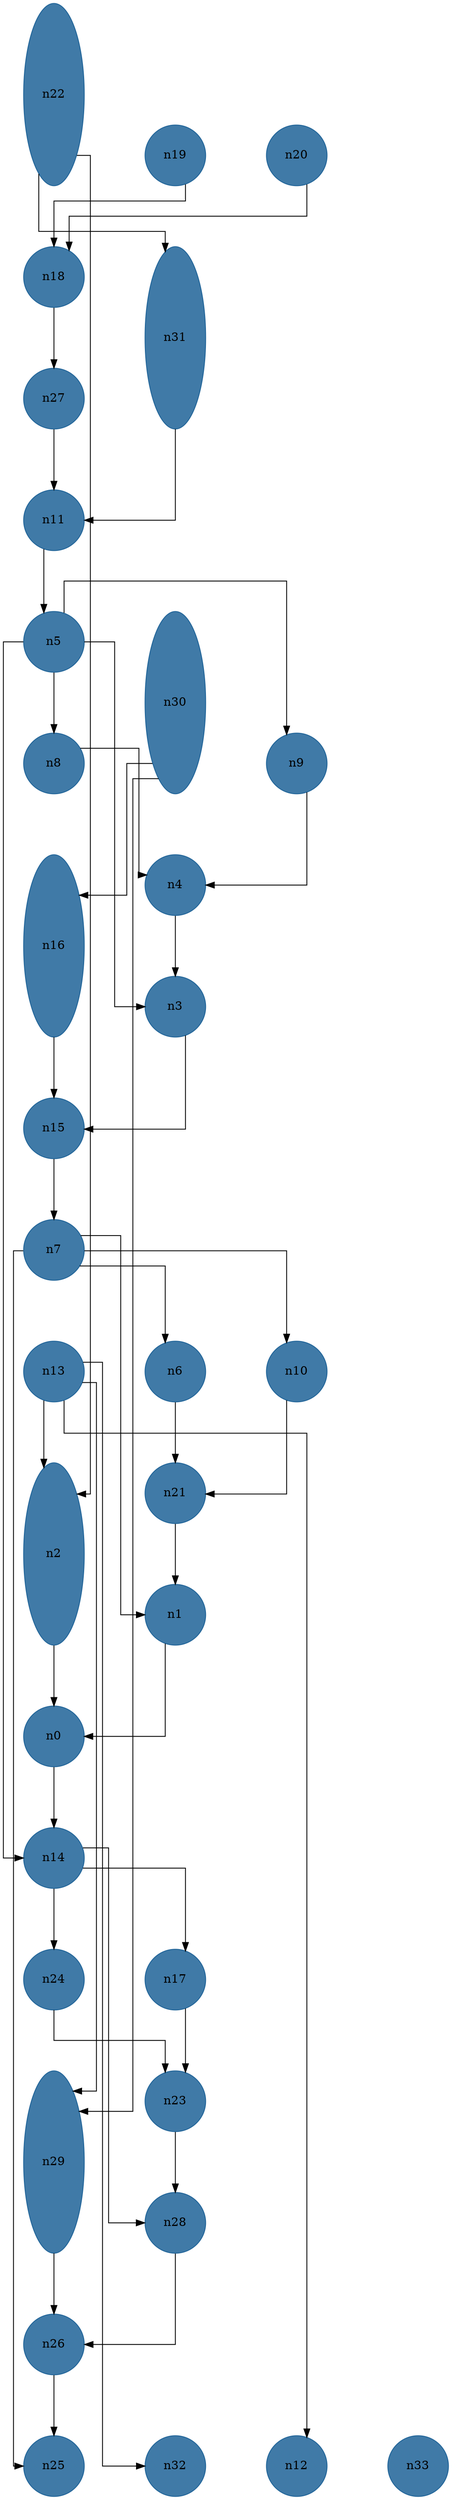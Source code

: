 //do not use DOT to generate pdf use NEATO or FDP
digraph{
layout="neato";
splines="ortho";
n22[shape="ellipse", style="filled", color="#004E8ABF", pos="0,41!", height="3", width="1"];
n22 -> n2;
n22 -> n31;
n19[shape="ellipse", style="filled", color="#004E8ABF", pos="2,40!", height="1", width="1"];
n19 -> n18;
n20[shape="ellipse", style="filled", color="#004E8ABF", pos="4,40!", height="1", width="1"];
n20 -> n18;
n18[shape="ellipse", style="filled", color="#004E8ABF", pos="0,38!", height="1", width="1"];
n18 -> n27;
n31[shape="ellipse", style="filled", color="#004E8ABF", pos="2,37!", height="3", width="1"];
n31 -> n11;
n27[shape="ellipse", style="filled", color="#004E8ABF", pos="0,36!", height="1", width="1"];
n27 -> n11;
n11[shape="ellipse", style="filled", color="#004E8ABF", pos="0,34!", height="1", width="1"];
n11 -> n5;
n5[shape="ellipse", style="filled", color="#004E8ABF", pos="0,32!", height="1", width="1"];
n5 -> n14;
n5 -> n3;
n5 -> n8;
n5 -> n9;
n30[shape="ellipse", style="filled", color="#004E8ABF", pos="2,31!", height="3", width="1"];
n30 -> n16;
n30 -> n29;
n8[shape="ellipse", style="filled", color="#004E8ABF", pos="0,30!", height="1", width="1"];
n8 -> n4;
n9[shape="ellipse", style="filled", color="#004E8ABF", pos="4,30!", height="1", width="1"];
n9 -> n4;
n16[shape="ellipse", style="filled", color="#004E8ABF", pos="0,27!", height="3", width="1"];
n16 -> n15;
n4[shape="ellipse", style="filled", color="#004E8ABF", pos="2,28!", height="1", width="1"];
n4 -> n3;
n3[shape="ellipse", style="filled", color="#004E8ABF", pos="2,26!", height="1", width="1"];
n3 -> n15;
n15[shape="ellipse", style="filled", color="#004E8ABF", pos="0,24!", height="1", width="1"];
n15 -> n7;
n7[shape="ellipse", style="filled", color="#004E8ABF", pos="0,22!", height="1", width="1"];
n7 -> n25;
n7 -> n1;
n7 -> n6;
n7 -> n10;
n13[shape="ellipse", style="filled", color="#004E8ABF", pos="0,20!", height="1", width="1"];
n13 -> n2;
n13 -> n29;
n13 -> n32;
n13 -> n12;
n6[shape="ellipse", style="filled", color="#004E8ABF", pos="2,20!", height="1", width="1"];
n6 -> n21;
n10[shape="ellipse", style="filled", color="#004E8ABF", pos="4,20!", height="1", width="1"];
n10 -> n21;
n2[shape="ellipse", style="filled", color="#004E8ABF", pos="0,17!", height="3", width="1"];
n2 -> n0;
n21[shape="ellipse", style="filled", color="#004E8ABF", pos="2,18!", height="1", width="1"];
n21 -> n1;
n1[shape="ellipse", style="filled", color="#004E8ABF", pos="2,16!", height="1", width="1"];
n1 -> n0;
n0[shape="ellipse", style="filled", color="#004E8ABF", pos="0,14!", height="1", width="1"];
n0 -> n14;
n14[shape="ellipse", style="filled", color="#004E8ABF", pos="0,12!", height="1", width="1"];
n14 -> n24;
n14 -> n17;
n14 -> n28;
n24[shape="ellipse", style="filled", color="#004E8ABF", pos="0,10!", height="1", width="1"];
n24 -> n23;
n17[shape="ellipse", style="filled", color="#004E8ABF", pos="2,10!", height="1", width="1"];
n17 -> n23;
n29[shape="ellipse", style="filled", color="#004E8ABF", pos="0,7!", height="3", width="1"];
n29 -> n26;
n23[shape="ellipse", style="filled", color="#004E8ABF", pos="2,8!", height="1", width="1"];
n23 -> n28;
n28[shape="ellipse", style="filled", color="#004E8ABF", pos="2,6!", height="1", width="1"];
n28 -> n26;
n26[shape="ellipse", style="filled", color="#004E8ABF", pos="0,4!", height="1", width="1"];
n26 -> n25;
n25[shape="ellipse", style="filled", color="#004E8ABF", pos="0,2!", height="1", width="1"];
n32[shape="ellipse", style="filled", color="#004E8ABF", pos="2,2!", height="1", width="1"];
n12[shape="ellipse", style="filled", color="#004E8ABF", pos="4,2!", height="1", width="1"];
n33[shape="ellipse", style="filled", color="#004E8ABF", pos="6,2!", height="1", width="1"];
}